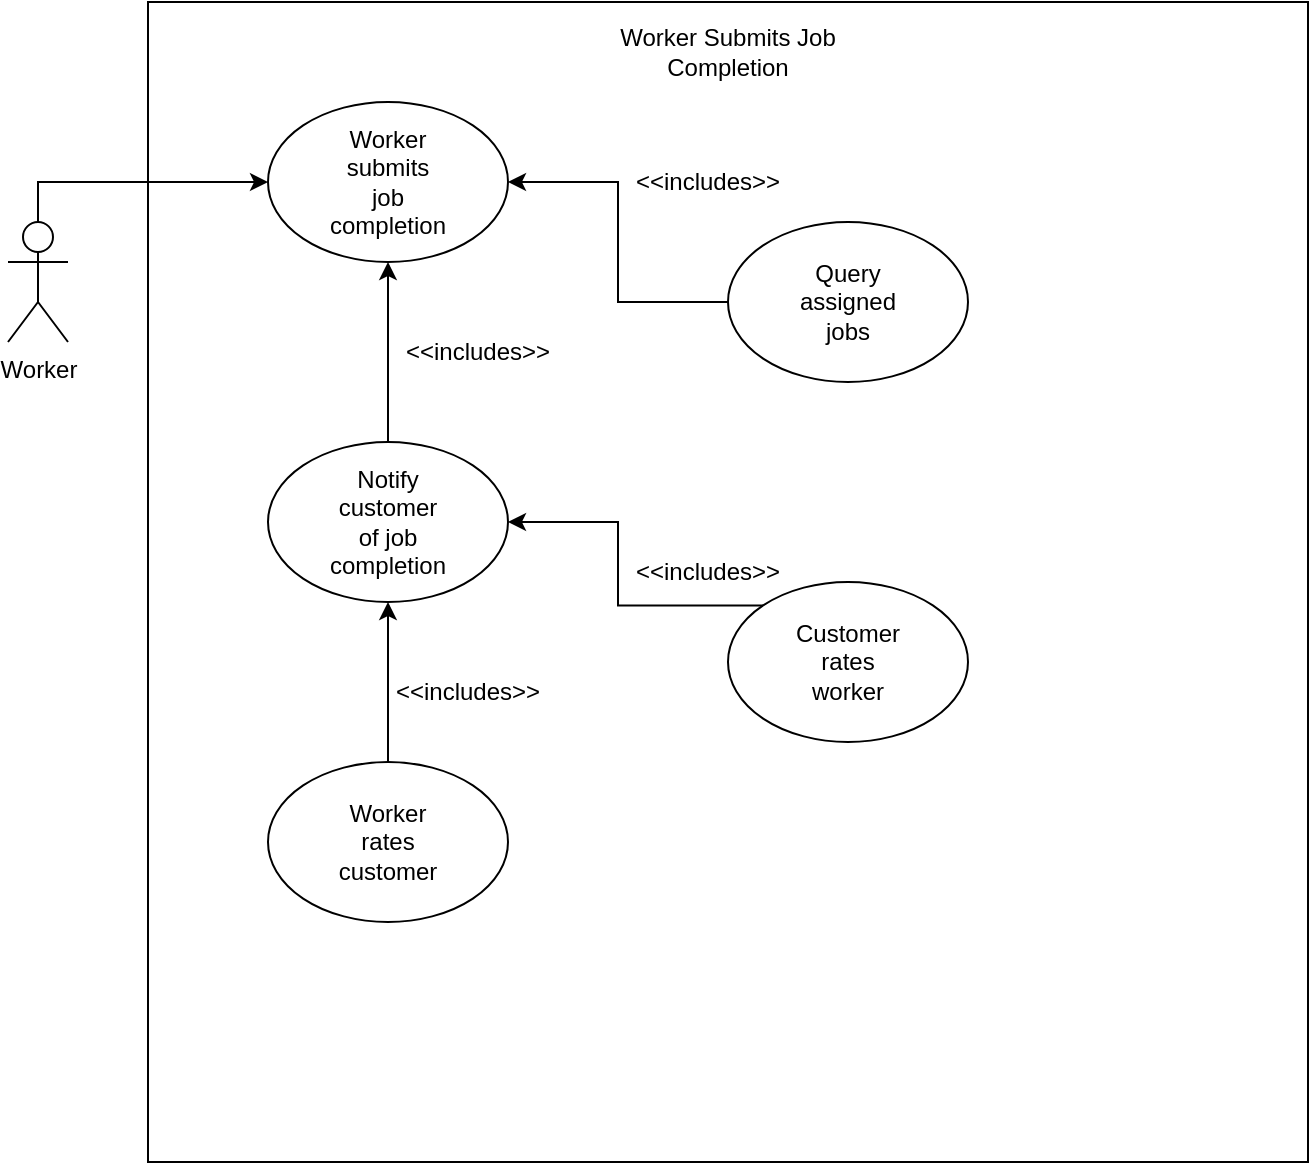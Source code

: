 <mxfile version="16.4.11" type="google"><diagram id="-saY1-GQwbslg5K1e7vk" name="Page-1"><mxGraphModel dx="1422" dy="794" grid="1" gridSize="10" guides="1" tooltips="1" connect="1" arrows="1" fold="1" page="1" pageScale="1" pageWidth="850" pageHeight="1100" math="0" shadow="0"><root><mxCell id="0"/><mxCell id="1" parent="0"/><mxCell id="0trjS4B2QeJdZu4EmBwY-1" value="" style="whiteSpace=wrap;html=1;aspect=fixed;" parent="1" vertex="1"><mxGeometry x="230" y="20" width="580" height="580" as="geometry"/></mxCell><mxCell id="0trjS4B2QeJdZu4EmBwY-5" style="edgeStyle=orthogonalEdgeStyle;rounded=0;orthogonalLoop=1;jettySize=auto;html=1;exitX=0.5;exitY=0;exitDx=0;exitDy=0;exitPerimeter=0;entryX=0;entryY=0.5;entryDx=0;entryDy=0;" parent="1" source="0trjS4B2QeJdZu4EmBwY-2" target="0trjS4B2QeJdZu4EmBwY-4" edge="1"><mxGeometry relative="1" as="geometry"/></mxCell><mxCell id="0trjS4B2QeJdZu4EmBwY-2" value="Worker&lt;br&gt;" style="shape=umlActor;verticalLabelPosition=bottom;verticalAlign=top;html=1;outlineConnect=0;" parent="1" vertex="1"><mxGeometry x="160" y="130" width="30" height="60" as="geometry"/></mxCell><mxCell id="0trjS4B2QeJdZu4EmBwY-4" value="" style="ellipse;whiteSpace=wrap;html=1;" parent="1" vertex="1"><mxGeometry x="290" y="70" width="120" height="80" as="geometry"/></mxCell><mxCell id="0trjS4B2QeJdZu4EmBwY-6" value="Worker submits job completion" style="text;html=1;strokeColor=none;fillColor=none;align=center;verticalAlign=middle;whiteSpace=wrap;rounded=0;" parent="1" vertex="1"><mxGeometry x="320" y="95" width="60" height="30" as="geometry"/></mxCell><mxCell id="0trjS4B2QeJdZu4EmBwY-7" value="Worker Submits Job Completion" style="text;html=1;strokeColor=none;fillColor=none;align=center;verticalAlign=middle;whiteSpace=wrap;rounded=0;" parent="1" vertex="1"><mxGeometry x="455" y="30" width="130" height="30" as="geometry"/></mxCell><mxCell id="0trjS4B2QeJdZu4EmBwY-10" style="edgeStyle=orthogonalEdgeStyle;rounded=0;orthogonalLoop=1;jettySize=auto;html=1;exitX=0;exitY=0.5;exitDx=0;exitDy=0;entryX=1;entryY=0.5;entryDx=0;entryDy=0;" parent="1" source="0trjS4B2QeJdZu4EmBwY-8" target="0trjS4B2QeJdZu4EmBwY-4" edge="1"><mxGeometry relative="1" as="geometry"/></mxCell><mxCell id="0trjS4B2QeJdZu4EmBwY-8" value="" style="ellipse;whiteSpace=wrap;html=1;" parent="1" vertex="1"><mxGeometry x="520" y="130" width="120" height="80" as="geometry"/></mxCell><mxCell id="0trjS4B2QeJdZu4EmBwY-11" value="Query assigned jobs" style="text;html=1;strokeColor=none;fillColor=none;align=center;verticalAlign=middle;whiteSpace=wrap;rounded=0;" parent="1" vertex="1"><mxGeometry x="550" y="155" width="60" height="30" as="geometry"/></mxCell><mxCell id="0trjS4B2QeJdZu4EmBwY-12" value="&amp;lt;&amp;lt;includes&amp;gt;&amp;gt;" style="text;html=1;strokeColor=none;fillColor=none;align=center;verticalAlign=middle;whiteSpace=wrap;rounded=0;" parent="1" vertex="1"><mxGeometry x="480" y="95" width="60" height="30" as="geometry"/></mxCell><mxCell id="0trjS4B2QeJdZu4EmBwY-14" style="edgeStyle=orthogonalEdgeStyle;rounded=0;orthogonalLoop=1;jettySize=auto;html=1;exitX=0.5;exitY=0;exitDx=0;exitDy=0;" parent="1" source="0trjS4B2QeJdZu4EmBwY-13" target="0trjS4B2QeJdZu4EmBwY-4" edge="1"><mxGeometry relative="1" as="geometry"/></mxCell><mxCell id="0trjS4B2QeJdZu4EmBwY-13" value="" style="ellipse;whiteSpace=wrap;html=1;" parent="1" vertex="1"><mxGeometry x="290" y="240" width="120" height="80" as="geometry"/></mxCell><mxCell id="0trjS4B2QeJdZu4EmBwY-15" value="&amp;lt;&amp;lt;includes&amp;gt;&amp;gt;" style="text;html=1;strokeColor=none;fillColor=none;align=center;verticalAlign=middle;whiteSpace=wrap;rounded=0;" parent="1" vertex="1"><mxGeometry x="365" y="180" width="60" height="30" as="geometry"/></mxCell><mxCell id="0trjS4B2QeJdZu4EmBwY-16" value="Notify customer of job completion" style="text;html=1;strokeColor=none;fillColor=none;align=center;verticalAlign=middle;whiteSpace=wrap;rounded=0;" parent="1" vertex="1"><mxGeometry x="320" y="265" width="60" height="30" as="geometry"/></mxCell><mxCell id="0trjS4B2QeJdZu4EmBwY-20" style="edgeStyle=orthogonalEdgeStyle;rounded=0;orthogonalLoop=1;jettySize=auto;html=1;exitX=0;exitY=0;exitDx=0;exitDy=0;entryX=1;entryY=0.5;entryDx=0;entryDy=0;" parent="1" source="0trjS4B2QeJdZu4EmBwY-18" target="0trjS4B2QeJdZu4EmBwY-13" edge="1"><mxGeometry relative="1" as="geometry"/></mxCell><mxCell id="0trjS4B2QeJdZu4EmBwY-18" value="" style="ellipse;whiteSpace=wrap;html=1;" parent="1" vertex="1"><mxGeometry x="520" y="310" width="120" height="80" as="geometry"/></mxCell><mxCell id="0trjS4B2QeJdZu4EmBwY-19" value="Customer rates worker" style="text;html=1;strokeColor=none;fillColor=none;align=center;verticalAlign=middle;whiteSpace=wrap;rounded=0;" parent="1" vertex="1"><mxGeometry x="550" y="335" width="60" height="30" as="geometry"/></mxCell><mxCell id="0trjS4B2QeJdZu4EmBwY-21" value="&amp;lt;&amp;lt;includes&amp;gt;&amp;gt;" style="text;html=1;strokeColor=none;fillColor=none;align=center;verticalAlign=middle;whiteSpace=wrap;rounded=0;" parent="1" vertex="1"><mxGeometry x="480" y="290" width="60" height="30" as="geometry"/></mxCell><mxCell id="a14DbGxh6X4q04wQK38N-2" style="edgeStyle=orthogonalEdgeStyle;rounded=0;orthogonalLoop=1;jettySize=auto;html=1;exitX=0.5;exitY=0;exitDx=0;exitDy=0;entryX=0.5;entryY=1;entryDx=0;entryDy=0;" parent="1" source="a14DbGxh6X4q04wQK38N-1" target="0trjS4B2QeJdZu4EmBwY-13" edge="1"><mxGeometry relative="1" as="geometry"/></mxCell><mxCell id="a14DbGxh6X4q04wQK38N-1" value="" style="ellipse;whiteSpace=wrap;html=1;" parent="1" vertex="1"><mxGeometry x="290" y="400" width="120" height="80" as="geometry"/></mxCell><mxCell id="a14DbGxh6X4q04wQK38N-3" value="&amp;lt;&amp;lt;includes&amp;gt;&amp;gt;" style="text;html=1;strokeColor=none;fillColor=none;align=center;verticalAlign=middle;whiteSpace=wrap;rounded=0;" parent="1" vertex="1"><mxGeometry x="360" y="350" width="60" height="30" as="geometry"/></mxCell><mxCell id="a14DbGxh6X4q04wQK38N-4" value="Worker rates customer" style="text;html=1;strokeColor=none;fillColor=none;align=center;verticalAlign=middle;whiteSpace=wrap;rounded=0;" parent="1" vertex="1"><mxGeometry x="320" y="425" width="60" height="30" as="geometry"/></mxCell></root></mxGraphModel></diagram></mxfile>